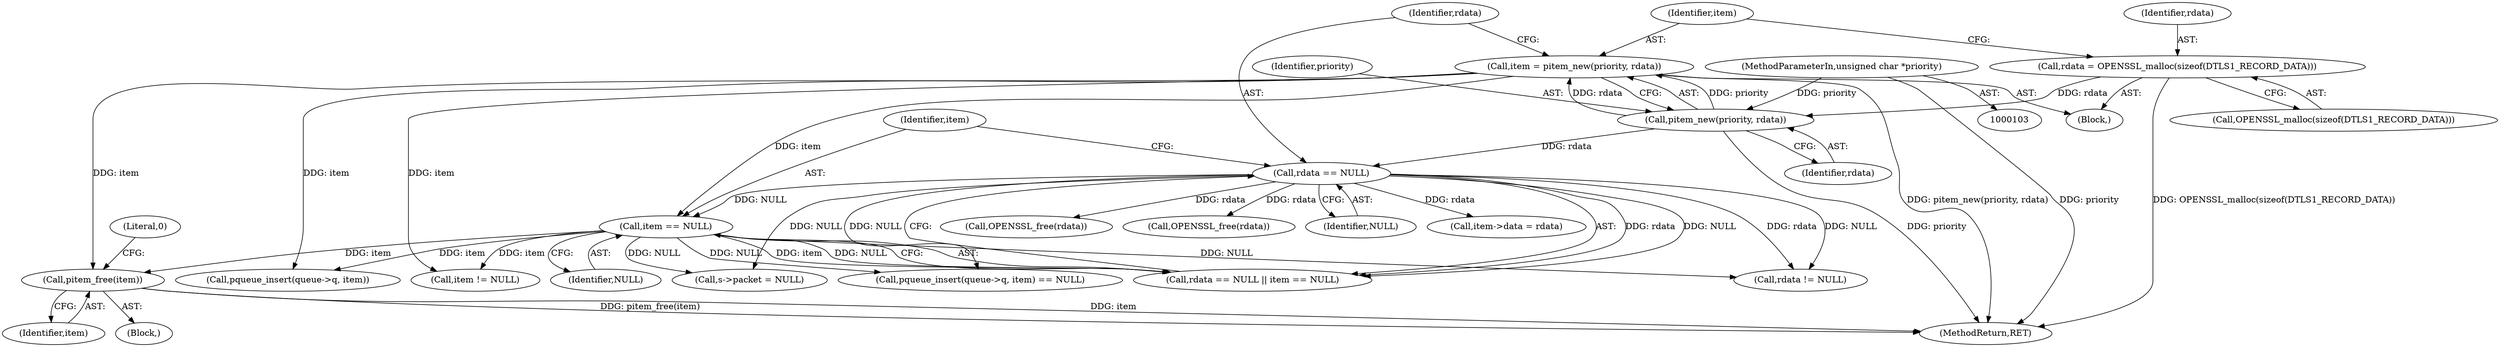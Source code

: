 digraph "0_openssl_103b171d8fc282ef435f8de9afbf7782e312961f@API" {
"1000269" [label="(Call,pitem_free(item))"];
"1000124" [label="(Call,item = pitem_new(priority, rdata))"];
"1000126" [label="(Call,pitem_new(priority, rdata))"];
"1000106" [label="(MethodParameterIn,unsigned char *priority)"];
"1000119" [label="(Call,rdata = OPENSSL_malloc(sizeof(DTLS1_RECORD_DATA)))"];
"1000134" [label="(Call,item == NULL)"];
"1000131" [label="(Call,rdata == NULL)"];
"1000285" [label="(Call,OPENSSL_free(rdata))"];
"1000139" [label="(Call,rdata != NULL)"];
"1000126" [label="(Call,pitem_new(priority, rdata))"];
"1000128" [label="(Identifier,rdata)"];
"1000267" [label="(Call,OPENSSL_free(rdata))"];
"1000130" [label="(Call,rdata == NULL || item == NULL)"];
"1000270" [label="(Identifier,item)"];
"1000120" [label="(Identifier,rdata)"];
"1000119" [label="(Call,rdata = OPENSSL_malloc(sizeof(DTLS1_RECORD_DATA)))"];
"1000136" [label="(Identifier,NULL)"];
"1000135" [label="(Identifier,item)"];
"1000124" [label="(Call,item = pitem_new(priority, rdata))"];
"1000229" [label="(Call,s->packet = NULL)"];
"1000133" [label="(Identifier,NULL)"];
"1000131" [label="(Call,rdata == NULL)"];
"1000107" [label="(Block,)"];
"1000125" [label="(Identifier,item)"];
"1000127" [label="(Identifier,priority)"];
"1000293" [label="(MethodReturn,RET)"];
"1000106" [label="(MethodParameterIn,unsigned char *priority)"];
"1000275" [label="(Call,pqueue_insert(queue->q, item))"];
"1000269" [label="(Call,pitem_free(item))"];
"1000195" [label="(Call,item->data = rdata)"];
"1000272" [label="(Literal,0)"];
"1000263" [label="(Block,)"];
"1000134" [label="(Call,item == NULL)"];
"1000274" [label="(Call,pqueue_insert(queue->q, item) == NULL)"];
"1000132" [label="(Identifier,rdata)"];
"1000145" [label="(Call,item != NULL)"];
"1000121" [label="(Call,OPENSSL_malloc(sizeof(DTLS1_RECORD_DATA)))"];
"1000269" -> "1000263"  [label="AST: "];
"1000269" -> "1000270"  [label="CFG: "];
"1000270" -> "1000269"  [label="AST: "];
"1000272" -> "1000269"  [label="CFG: "];
"1000269" -> "1000293"  [label="DDG: pitem_free(item)"];
"1000269" -> "1000293"  [label="DDG: item"];
"1000124" -> "1000269"  [label="DDG: item"];
"1000134" -> "1000269"  [label="DDG: item"];
"1000124" -> "1000107"  [label="AST: "];
"1000124" -> "1000126"  [label="CFG: "];
"1000125" -> "1000124"  [label="AST: "];
"1000126" -> "1000124"  [label="AST: "];
"1000132" -> "1000124"  [label="CFG: "];
"1000124" -> "1000293"  [label="DDG: pitem_new(priority, rdata)"];
"1000126" -> "1000124"  [label="DDG: priority"];
"1000126" -> "1000124"  [label="DDG: rdata"];
"1000124" -> "1000134"  [label="DDG: item"];
"1000124" -> "1000145"  [label="DDG: item"];
"1000124" -> "1000275"  [label="DDG: item"];
"1000126" -> "1000128"  [label="CFG: "];
"1000127" -> "1000126"  [label="AST: "];
"1000128" -> "1000126"  [label="AST: "];
"1000126" -> "1000293"  [label="DDG: priority"];
"1000106" -> "1000126"  [label="DDG: priority"];
"1000119" -> "1000126"  [label="DDG: rdata"];
"1000126" -> "1000131"  [label="DDG: rdata"];
"1000106" -> "1000103"  [label="AST: "];
"1000106" -> "1000293"  [label="DDG: priority"];
"1000119" -> "1000107"  [label="AST: "];
"1000119" -> "1000121"  [label="CFG: "];
"1000120" -> "1000119"  [label="AST: "];
"1000121" -> "1000119"  [label="AST: "];
"1000125" -> "1000119"  [label="CFG: "];
"1000119" -> "1000293"  [label="DDG: OPENSSL_malloc(sizeof(DTLS1_RECORD_DATA))"];
"1000134" -> "1000130"  [label="AST: "];
"1000134" -> "1000136"  [label="CFG: "];
"1000135" -> "1000134"  [label="AST: "];
"1000136" -> "1000134"  [label="AST: "];
"1000130" -> "1000134"  [label="CFG: "];
"1000134" -> "1000130"  [label="DDG: item"];
"1000134" -> "1000130"  [label="DDG: NULL"];
"1000131" -> "1000134"  [label="DDG: NULL"];
"1000134" -> "1000139"  [label="DDG: NULL"];
"1000134" -> "1000145"  [label="DDG: item"];
"1000134" -> "1000229"  [label="DDG: NULL"];
"1000134" -> "1000275"  [label="DDG: item"];
"1000134" -> "1000274"  [label="DDG: NULL"];
"1000131" -> "1000130"  [label="AST: "];
"1000131" -> "1000133"  [label="CFG: "];
"1000132" -> "1000131"  [label="AST: "];
"1000133" -> "1000131"  [label="AST: "];
"1000135" -> "1000131"  [label="CFG: "];
"1000130" -> "1000131"  [label="CFG: "];
"1000131" -> "1000130"  [label="DDG: rdata"];
"1000131" -> "1000130"  [label="DDG: NULL"];
"1000131" -> "1000139"  [label="DDG: rdata"];
"1000131" -> "1000139"  [label="DDG: NULL"];
"1000131" -> "1000195"  [label="DDG: rdata"];
"1000131" -> "1000229"  [label="DDG: NULL"];
"1000131" -> "1000267"  [label="DDG: rdata"];
"1000131" -> "1000274"  [label="DDG: NULL"];
"1000131" -> "1000285"  [label="DDG: rdata"];
}
